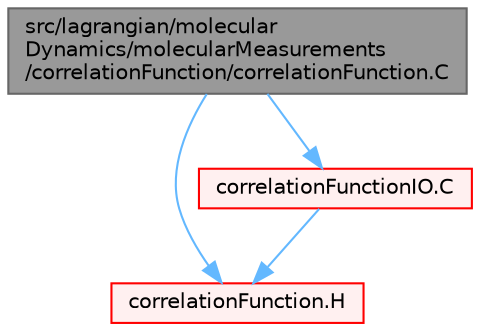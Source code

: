 digraph "src/lagrangian/molecularDynamics/molecularMeasurements/correlationFunction/correlationFunction.C"
{
 // LATEX_PDF_SIZE
  bgcolor="transparent";
  edge [fontname=Helvetica,fontsize=10,labelfontname=Helvetica,labelfontsize=10];
  node [fontname=Helvetica,fontsize=10,shape=box,height=0.2,width=0.4];
  Node1 [id="Node000001",label="src/lagrangian/molecular\lDynamics/molecularMeasurements\l/correlationFunction/correlationFunction.C",height=0.2,width=0.4,color="gray40", fillcolor="grey60", style="filled", fontcolor="black",tooltip=" "];
  Node1 -> Node2 [id="edge1_Node000001_Node000002",color="steelblue1",style="solid",tooltip=" "];
  Node2 [id="Node000002",label="correlationFunction.H",height=0.2,width=0.4,color="red", fillcolor="#FFF0F0", style="filled",URL="$correlationFunction_8H.html",tooltip=" "];
  Node1 -> Node177 [id="edge2_Node000001_Node000177",color="steelblue1",style="solid",tooltip=" "];
  Node177 [id="Node000177",label="correlationFunctionIO.C",height=0.2,width=0.4,color="red", fillcolor="#FFF0F0", style="filled",URL="$correlationFunctionIO_8C.html",tooltip=" "];
  Node177 -> Node2 [id="edge3_Node000177_Node000002",color="steelblue1",style="solid",tooltip=" "];
}
